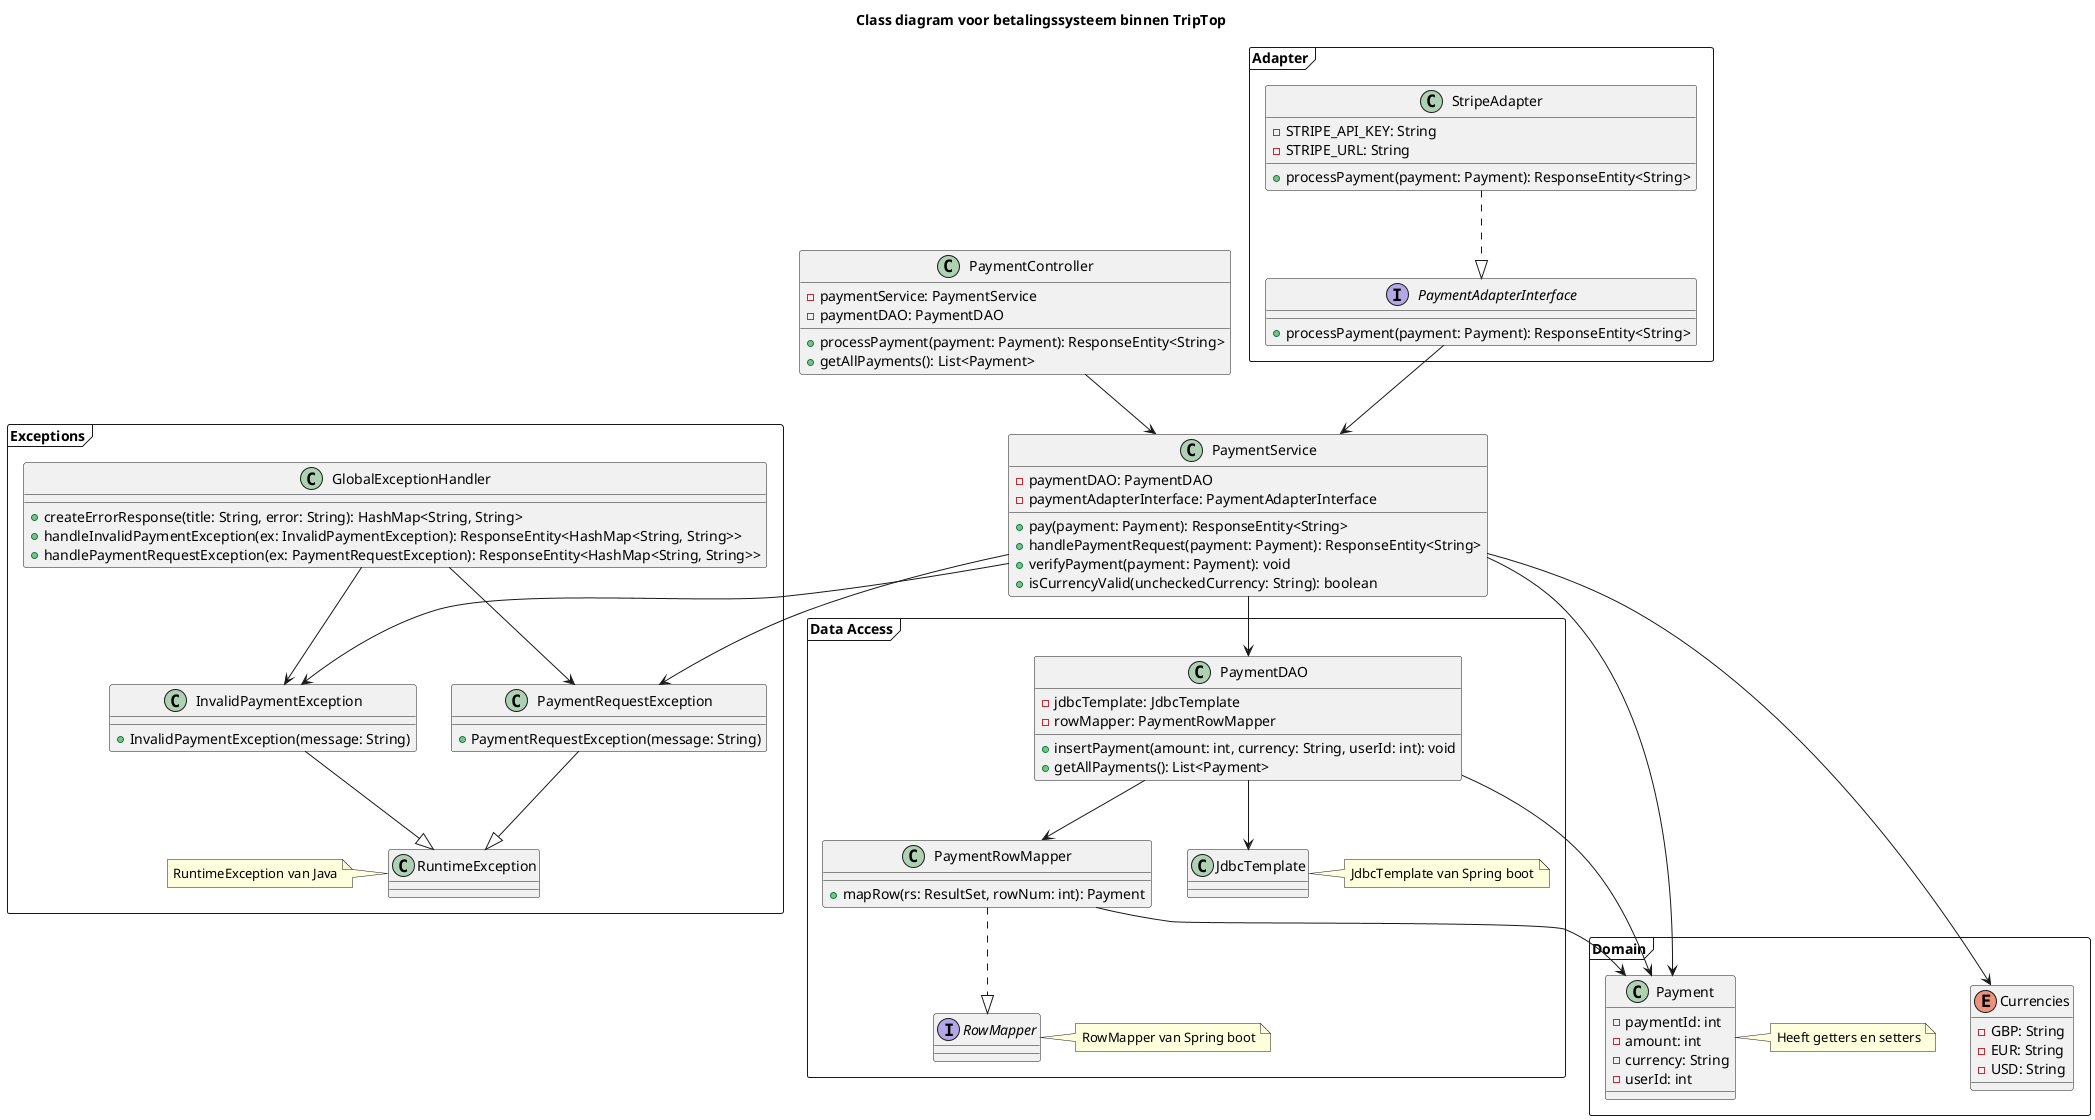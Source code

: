 @startuml

title Class diagram voor betalingssysteem binnen TripTop

frame "Domain" {
    Class Payment {
        - paymentId: int
        - amount: int
        - currency: String
        - userId: int
    }
    note right of Payment
        Heeft getters en setters
    end note

    Enum Currencies {
        - GBP: String
        - EUR: String
        - USD: String
    }
}


frame "Data Access" {
    Class PaymentDAO {
        - jdbcTemplate: JdbcTemplate
        - rowMapper: PaymentRowMapper
        + insertPayment(amount: int, currency: String, userId: int): void
        + getAllPayments(): List<Payment>
    }

    Class PaymentRowMapper {
        + mapRow(rs: ResultSet, rowNum: int): Payment
    }

    Interface RowMapper {

    }
    note right of RowMapper
        RowMapper van Spring boot
    end note

    Class JdbcTemplate {

    }
    note right of JdbcTemplate
        JdbcTemplate van Spring boot
    end note
}



frame "Exceptions" {
    Class InvalidPaymentException {
        + InvalidPaymentException(message: String)
    }

    Class PaymentRequestException {
        + PaymentRequestException(message: String)
    }

    Class GlobalExceptionHandler {
        + createErrorResponse(title: String, error: String): HashMap<String, String>
        + handleInvalidPaymentException(ex: InvalidPaymentException): ResponseEntity<HashMap<String, String>>
        + handlePaymentRequestException(ex: PaymentRequestException): ResponseEntity<HashMap<String, String>>
    }

    Class RuntimeException {

    }
    note left of RuntimeException
        RuntimeException van Java
    end note

}

class PaymentController {
    - paymentService: PaymentService
    - paymentDAO: PaymentDAO
    + processPayment(payment: Payment): ResponseEntity<String>
    + getAllPayments(): List<Payment>
}

Class PaymentService {
    - paymentDAO: PaymentDAO
    - paymentAdapterInterface: PaymentAdapterInterface
    + pay(payment: Payment): ResponseEntity<String>
    + handlePaymentRequest(payment: Payment): ResponseEntity<String>
    + verifyPayment(payment: Payment): void
    + isCurrencyValid(uncheckedCurrency: String): boolean
}
frame "Adapter" {
    Class StripeAdapter {
        - STRIPE_API_KEY: String
        - STRIPE_URL: String
        + processPayment(payment: Payment): ResponseEntity<String>
    }


    Interface PaymentAdapterInterface {
        + processPayment(payment: Payment): ResponseEntity<String>
    }
}


PaymentController --> PaymentService
PaymentService --> Payment
PaymentAdapterInterface --> PaymentService  
' PaymentService -->  PaymentAdapterInterface

PaymentService --> PaymentDAO
PaymentService --> Currencies
PaymentService --> InvalidPaymentException
PaymentService --> PaymentRequestException
GlobalExceptionHandler --> InvalidPaymentException
GlobalExceptionHandler --> PaymentRequestException
InvalidPaymentException --|> RuntimeException
PaymentRequestException --|> RuntimeException
PaymentDAO --> PaymentRowMapper
PaymentDAO --> JdbcTemplate
PaymentDAO --> Payment
PaymentRowMapper --> Payment
PaymentRowMapper ..|> RowMapper
StripeAdapter ..|> PaymentAdapterInterface
' PaymentRepository ..|> CRUDrepository

@enduml

